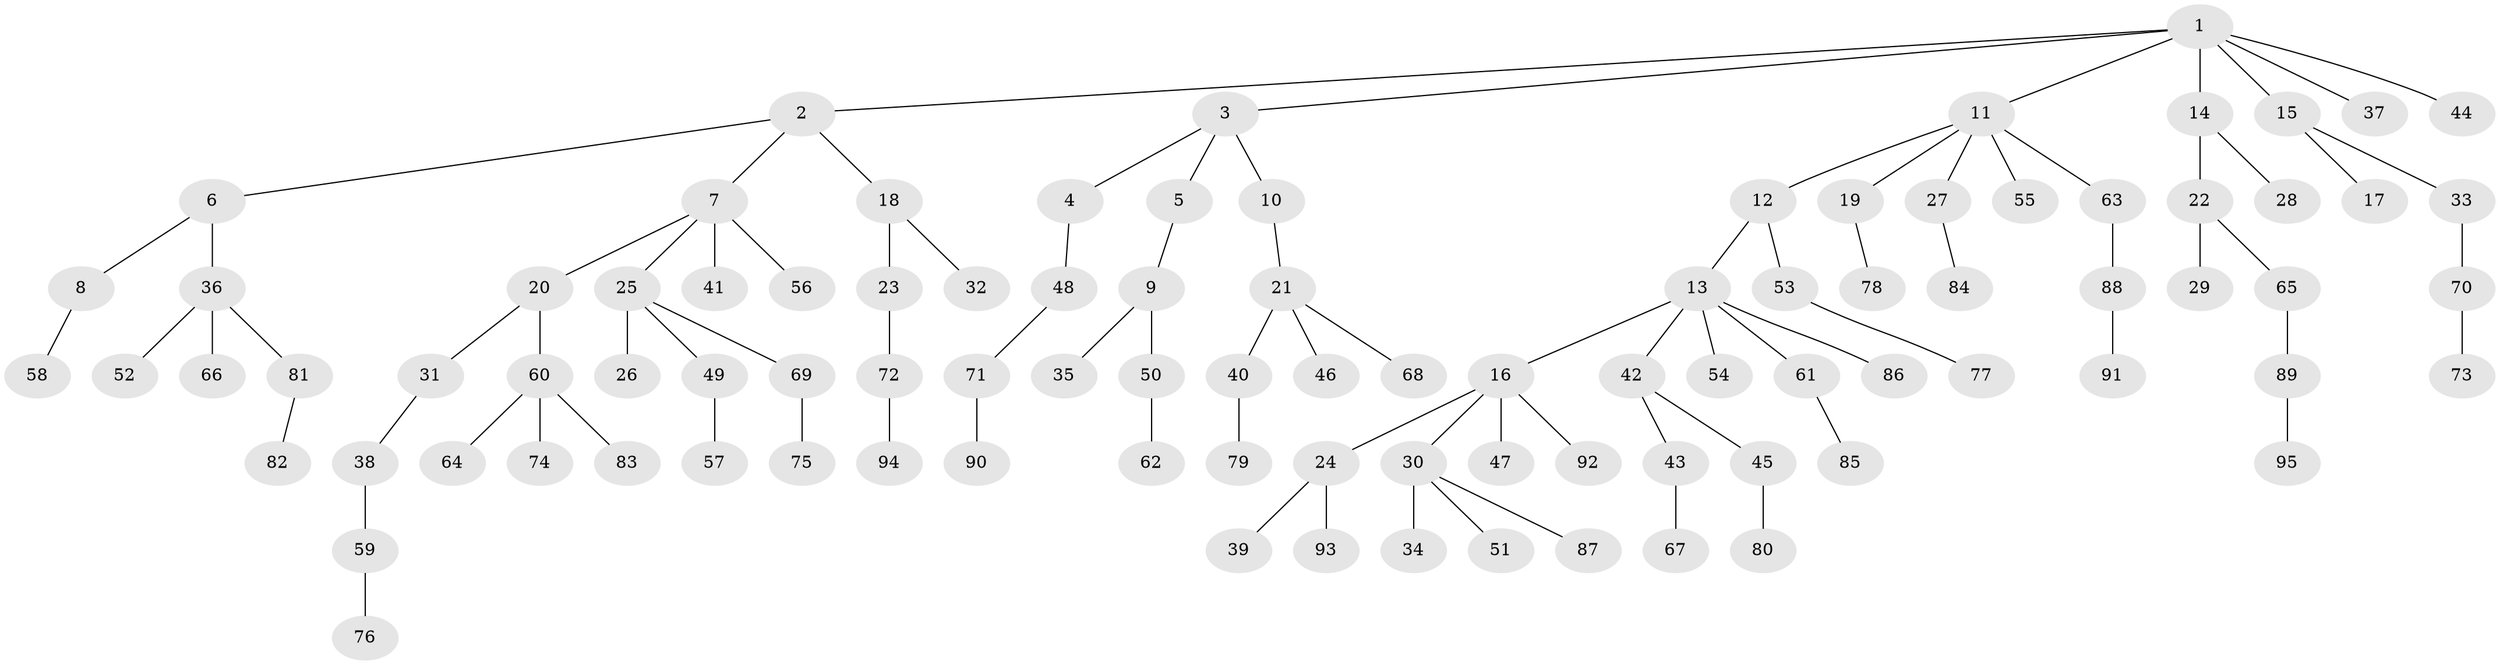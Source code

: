 // Generated by graph-tools (version 1.1) at 2025/52/03/09/25 04:52:25]
// undirected, 95 vertices, 94 edges
graph export_dot {
graph [start="1"]
  node [color=gray90,style=filled];
  1;
  2;
  3;
  4;
  5;
  6;
  7;
  8;
  9;
  10;
  11;
  12;
  13;
  14;
  15;
  16;
  17;
  18;
  19;
  20;
  21;
  22;
  23;
  24;
  25;
  26;
  27;
  28;
  29;
  30;
  31;
  32;
  33;
  34;
  35;
  36;
  37;
  38;
  39;
  40;
  41;
  42;
  43;
  44;
  45;
  46;
  47;
  48;
  49;
  50;
  51;
  52;
  53;
  54;
  55;
  56;
  57;
  58;
  59;
  60;
  61;
  62;
  63;
  64;
  65;
  66;
  67;
  68;
  69;
  70;
  71;
  72;
  73;
  74;
  75;
  76;
  77;
  78;
  79;
  80;
  81;
  82;
  83;
  84;
  85;
  86;
  87;
  88;
  89;
  90;
  91;
  92;
  93;
  94;
  95;
  1 -- 2;
  1 -- 3;
  1 -- 11;
  1 -- 14;
  1 -- 15;
  1 -- 37;
  1 -- 44;
  2 -- 6;
  2 -- 7;
  2 -- 18;
  3 -- 4;
  3 -- 5;
  3 -- 10;
  4 -- 48;
  5 -- 9;
  6 -- 8;
  6 -- 36;
  7 -- 20;
  7 -- 25;
  7 -- 41;
  7 -- 56;
  8 -- 58;
  9 -- 35;
  9 -- 50;
  10 -- 21;
  11 -- 12;
  11 -- 19;
  11 -- 27;
  11 -- 55;
  11 -- 63;
  12 -- 13;
  12 -- 53;
  13 -- 16;
  13 -- 42;
  13 -- 54;
  13 -- 61;
  13 -- 86;
  14 -- 22;
  14 -- 28;
  15 -- 17;
  15 -- 33;
  16 -- 24;
  16 -- 30;
  16 -- 47;
  16 -- 92;
  18 -- 23;
  18 -- 32;
  19 -- 78;
  20 -- 31;
  20 -- 60;
  21 -- 40;
  21 -- 46;
  21 -- 68;
  22 -- 29;
  22 -- 65;
  23 -- 72;
  24 -- 39;
  24 -- 93;
  25 -- 26;
  25 -- 49;
  25 -- 69;
  27 -- 84;
  30 -- 34;
  30 -- 51;
  30 -- 87;
  31 -- 38;
  33 -- 70;
  36 -- 52;
  36 -- 66;
  36 -- 81;
  38 -- 59;
  40 -- 79;
  42 -- 43;
  42 -- 45;
  43 -- 67;
  45 -- 80;
  48 -- 71;
  49 -- 57;
  50 -- 62;
  53 -- 77;
  59 -- 76;
  60 -- 64;
  60 -- 74;
  60 -- 83;
  61 -- 85;
  63 -- 88;
  65 -- 89;
  69 -- 75;
  70 -- 73;
  71 -- 90;
  72 -- 94;
  81 -- 82;
  88 -- 91;
  89 -- 95;
}
